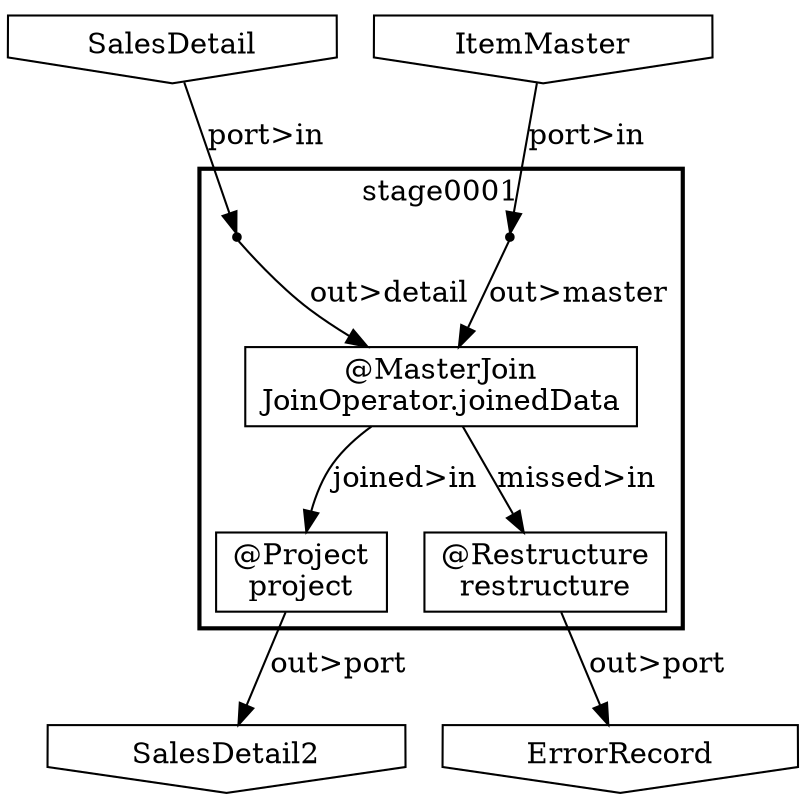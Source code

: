 digraph {
    "71464d4b-0b78-4f02-83bc-e4760a36a235" [shape=invhouse, label="SalesDetail2"];
    "16976fa3-a4b0-49a8-a5cb-ea14e10e10ec" [shape=invhouse, label="SalesDetail"];
    "fc8f7efe-02b4-43c7-955a-7d49720c1a01" [shape=invhouse, label="ErrorRecord"];
    "32198da3-09e4-4405-bca5-ea9f93b4e6ac" [shape=invhouse, label="ItemMaster"];
    subgraph "cluster_72ea2df1-190d-484c-99d1-fb77ee3bc5fa" {
        label = "stage0001";
        style = bold;
        "1d22123a-46cf-4fcf-8634-4b07db146e2b" [shape=point];
        "08a0e74e-ec21-4a21-89c6-f418ab339551" [shape=point];
        "67a7a568-20db-4499-9019-e47589679bb9" [shape=box, label="@MasterJoin\nJoinOperator.joinedData"];
        "5ed67ad4-6068-44ab-80bc-0f62a3e3dbfe" [shape=box, label="@Project\nproject"];
        "e45606bc-c853-4378-a6d2-13e3012190f6" [shape=box, label="@Restructure\nrestructure"];
    }
    "32198da3-09e4-4405-bca5-ea9f93b4e6ac" -> "08a0e74e-ec21-4a21-89c6-f418ab339551" [label="port>in"];
    "16976fa3-a4b0-49a8-a5cb-ea14e10e10ec" -> "1d22123a-46cf-4fcf-8634-4b07db146e2b" [label="port>in"];
    "08a0e74e-ec21-4a21-89c6-f418ab339551" -> "67a7a568-20db-4499-9019-e47589679bb9" [label="out>master"];
    "1d22123a-46cf-4fcf-8634-4b07db146e2b" -> "67a7a568-20db-4499-9019-e47589679bb9" [label="out>detail"];
    "e45606bc-c853-4378-a6d2-13e3012190f6" -> "fc8f7efe-02b4-43c7-955a-7d49720c1a01" [label="out>port"];
    "5ed67ad4-6068-44ab-80bc-0f62a3e3dbfe" -> "71464d4b-0b78-4f02-83bc-e4760a36a235" [label="out>port"];
    "67a7a568-20db-4499-9019-e47589679bb9" -> "5ed67ad4-6068-44ab-80bc-0f62a3e3dbfe" [label="joined>in"];
    "67a7a568-20db-4499-9019-e47589679bb9" -> "e45606bc-c853-4378-a6d2-13e3012190f6" [label="missed>in"];
}
